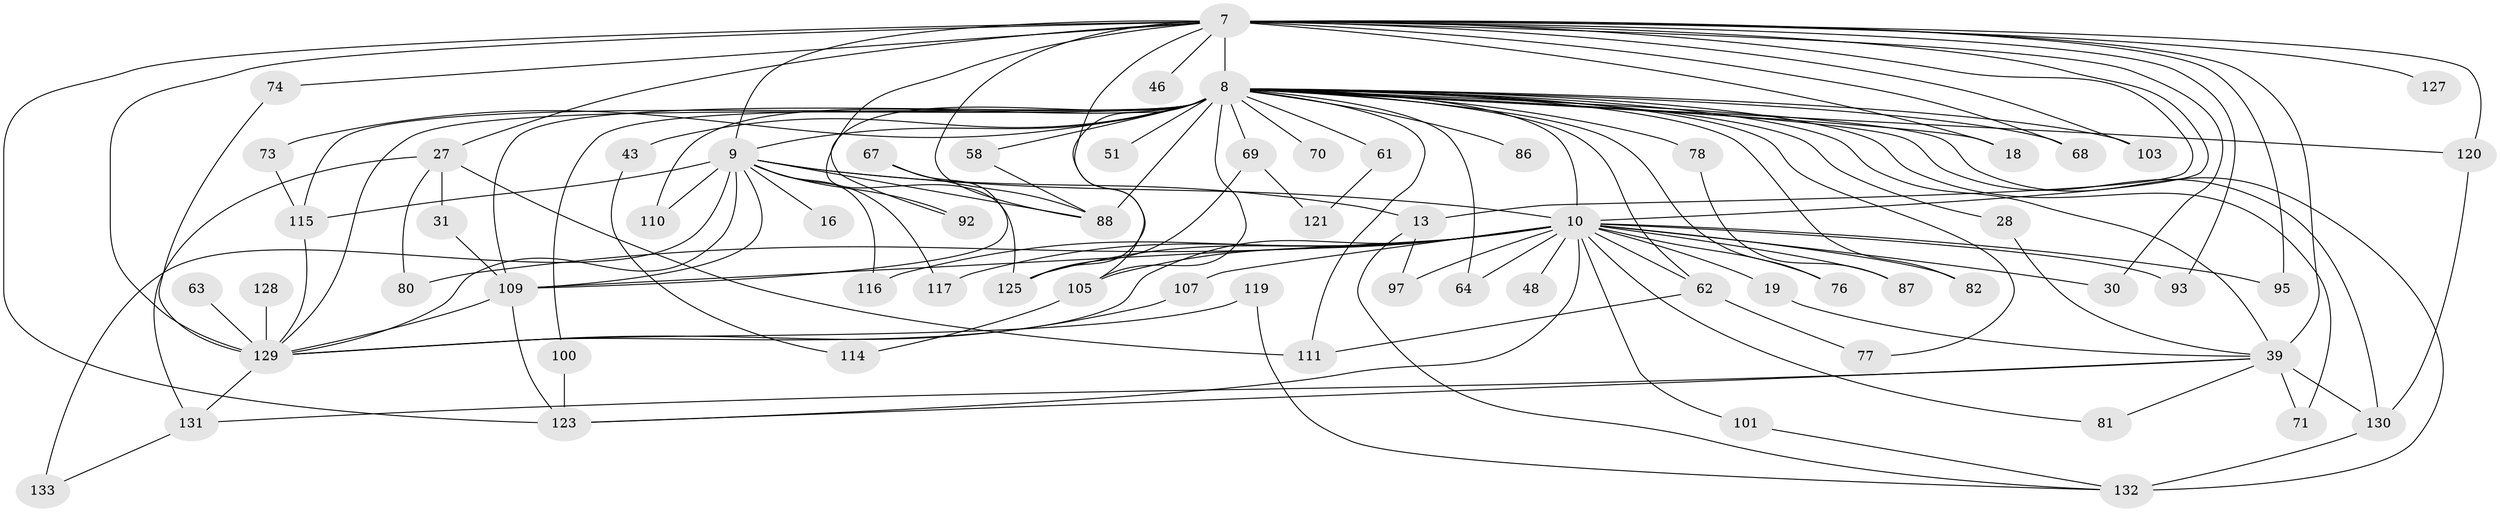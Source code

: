 // original degree distribution, {23: 0.015037593984962405, 17: 0.007518796992481203, 24: 0.015037593984962405, 36: 0.007518796992481203, 19: 0.007518796992481203, 18: 0.007518796992481203, 28: 0.007518796992481203, 15: 0.007518796992481203, 11: 0.015037593984962405, 4: 0.07518796992481203, 5: 0.03007518796992481, 3: 0.24812030075187969, 7: 0.015037593984962405, 2: 0.518796992481203, 8: 0.015037593984962405, 6: 0.007518796992481203}
// Generated by graph-tools (version 1.1) at 2025/44/03/09/25 04:44:57]
// undirected, 66 vertices, 131 edges
graph export_dot {
graph [start="1"]
  node [color=gray90,style=filled];
  7 [super="+6"];
  8 [super="+3+4"];
  9 [super="+2"];
  10 [super="+5"];
  13;
  16;
  18;
  19;
  27;
  28;
  30;
  31;
  39 [super="+33+22"];
  43;
  46;
  48;
  51;
  58;
  61;
  62 [super="+55"];
  63;
  64;
  67;
  68;
  69 [super="+41"];
  70;
  71;
  73 [super="+42+12"];
  74;
  76 [super="+47"];
  77;
  78;
  80;
  81;
  82;
  86;
  87;
  88 [super="+35+37+45"];
  92 [super="+20"];
  93;
  95;
  97 [super="+65"];
  100;
  101;
  103;
  105 [super="+52"];
  107;
  109 [super="+53+94+75"];
  110;
  111 [super="+89"];
  114;
  115 [super="+36+85"];
  116 [super="+83+84"];
  117;
  119 [super="+113"];
  120 [super="+91"];
  121;
  123 [super="+38+104"];
  125 [super="+60+102"];
  127;
  128 [super="+40"];
  129 [super="+99+23+106+126+122+124"];
  130 [super="+72+96"];
  131 [super="+112"];
  132 [super="+98+44"];
  133;
  7 -- 8 [weight=9];
  7 -- 9 [weight=6];
  7 -- 10 [weight=6];
  7 -- 95;
  7 -- 120 [weight=3];
  7 -- 125;
  7 -- 127 [weight=2];
  7 -- 68;
  7 -- 74;
  7 -- 13;
  7 -- 18;
  7 -- 27 [weight=2];
  7 -- 93;
  7 -- 30;
  7 -- 39 [weight=5];
  7 -- 103;
  7 -- 46 [weight=2];
  7 -- 105;
  7 -- 123;
  7 -- 129 [weight=6];
  7 -- 88;
  8 -- 9 [weight=6];
  8 -- 10 [weight=6];
  8 -- 18;
  8 -- 43 [weight=2];
  8 -- 51 [weight=2];
  8 -- 61 [weight=2];
  8 -- 64;
  8 -- 77;
  8 -- 78 [weight=2];
  8 -- 86 [weight=2];
  8 -- 68;
  8 -- 73 [weight=4];
  8 -- 100;
  8 -- 103;
  8 -- 105 [weight=2];
  8 -- 110;
  8 -- 58 [weight=2];
  8 -- 69 [weight=3];
  8 -- 62;
  8 -- 129 [weight=6];
  8 -- 70;
  8 -- 71;
  8 -- 76;
  8 -- 82;
  8 -- 28;
  8 -- 92 [weight=2];
  8 -- 39;
  8 -- 120 [weight=2];
  8 -- 109 [weight=7];
  8 -- 111;
  8 -- 132 [weight=3];
  8 -- 88;
  8 -- 115;
  8 -- 130;
  8 -- 125;
  9 -- 10 [weight=4];
  9 -- 16 [weight=2];
  9 -- 116 [weight=2];
  9 -- 133;
  9 -- 13;
  9 -- 110;
  9 -- 117;
  9 -- 92;
  9 -- 109;
  9 -- 88 [weight=2];
  9 -- 115;
  9 -- 129;
  10 -- 48 [weight=2];
  10 -- 76 [weight=2];
  10 -- 81;
  10 -- 82;
  10 -- 87;
  10 -- 93;
  10 -- 101;
  10 -- 97;
  10 -- 64;
  10 -- 80;
  10 -- 19;
  10 -- 30;
  10 -- 95;
  10 -- 107;
  10 -- 117;
  10 -- 62 [weight=4];
  10 -- 116 [weight=2];
  10 -- 105;
  10 -- 123;
  10 -- 109 [weight=2];
  10 -- 129;
  10 -- 125;
  13 -- 97 [weight=2];
  13 -- 132;
  19 -- 39;
  27 -- 31;
  27 -- 80;
  27 -- 111;
  27 -- 131;
  28 -- 39;
  31 -- 109;
  39 -- 71;
  39 -- 81;
  39 -- 123 [weight=2];
  39 -- 131;
  39 -- 130;
  43 -- 114;
  58 -- 88;
  61 -- 121;
  62 -- 77;
  62 -- 111;
  63 -- 129 [weight=2];
  67 -- 109;
  67 -- 88;
  69 -- 121;
  69 -- 125;
  73 -- 115;
  74 -- 129;
  78 -- 87;
  100 -- 123;
  101 -- 132;
  105 -- 114;
  107 -- 129;
  109 -- 123 [weight=2];
  109 -- 129;
  115 -- 129;
  119 -- 132 [weight=2];
  119 -- 129;
  120 -- 130;
  128 -- 129 [weight=3];
  129 -- 131;
  130 -- 132;
  131 -- 133;
}
